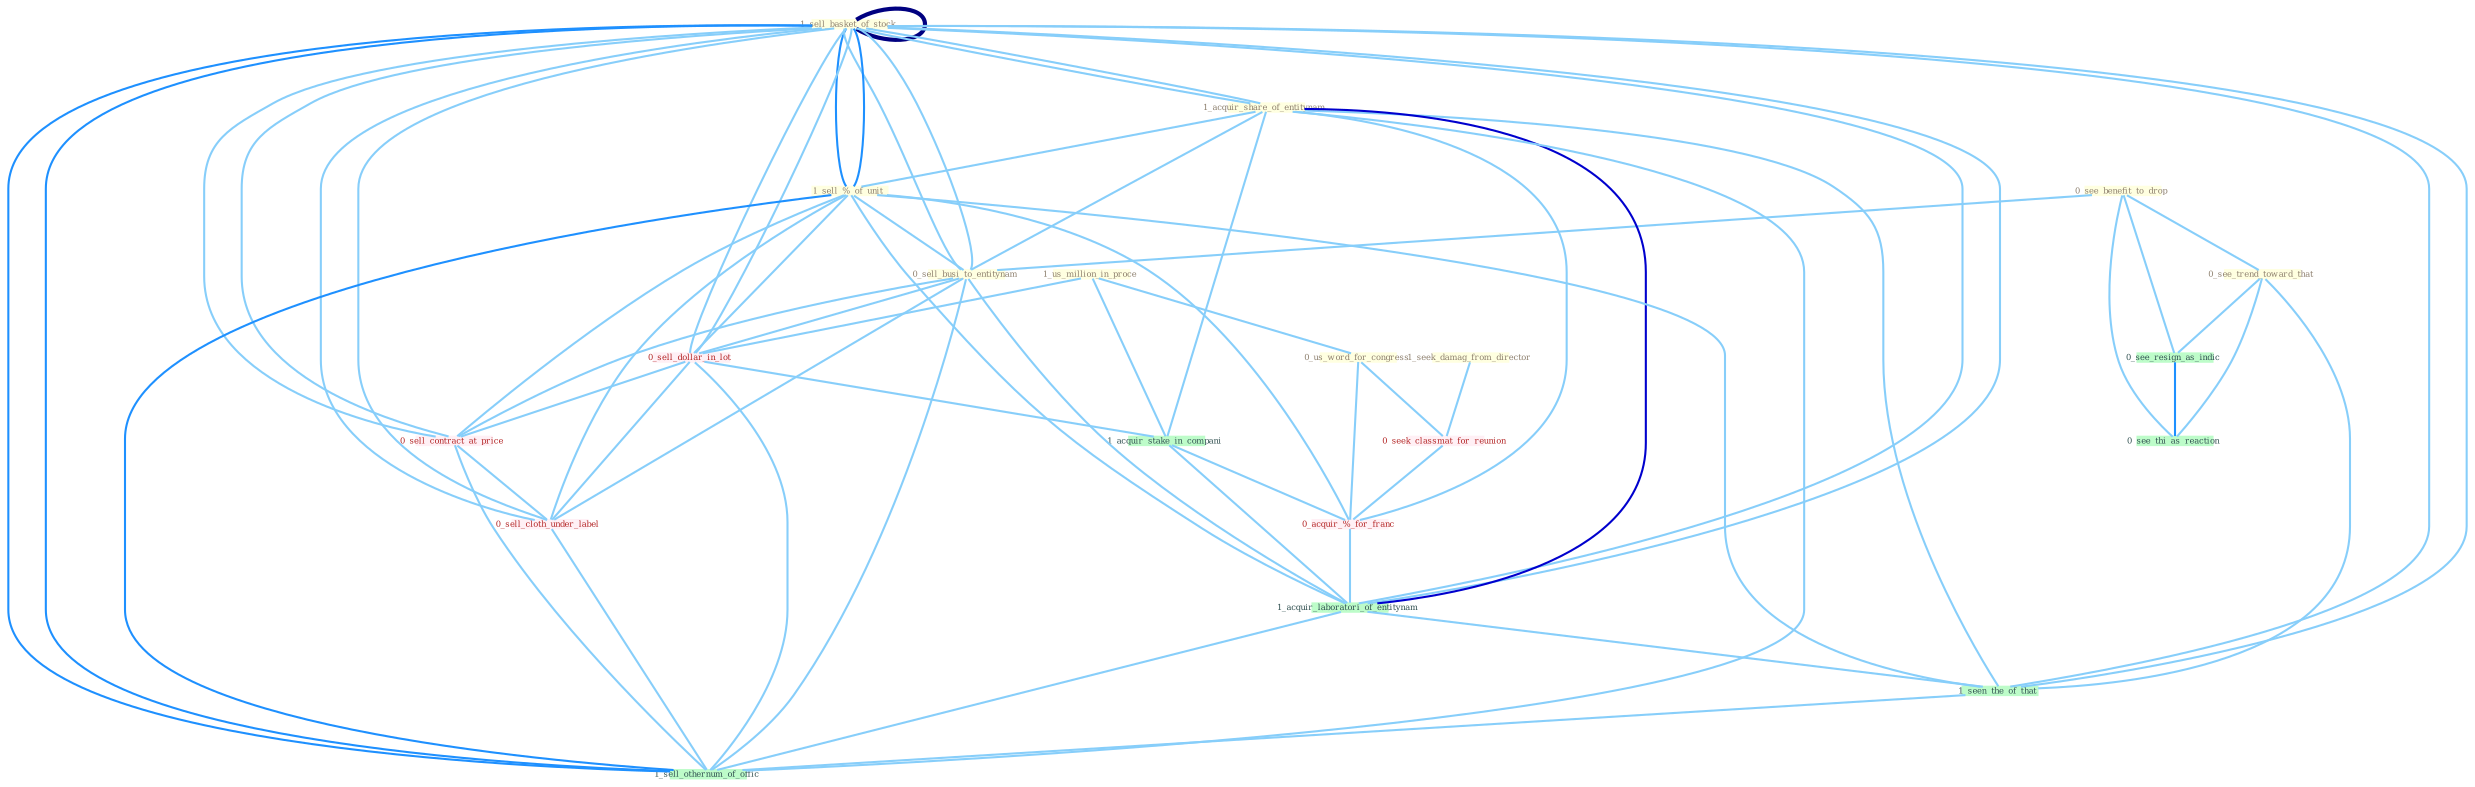 Graph G{ 
    node
    [shape=polygon,style=filled,width=.5,height=.06,color="#BDFCC9",fixedsize=true,fontsize=4,
    fontcolor="#2f4f4f"];
    {node
    [color="#ffffe0", fontcolor="#8b7d6b"] "1_seek_damag_from_director " "1_us_million_in_proce " "0_see_benefit_to_drop " "0_see_trend_toward_that " "1_sell_basket_of_stock " "1_acquir_share_of_entitynam " "1_sell_%_of_unit " "0_sell_busi_to_entitynam " "0_us_word_for_congress "}
{node [color="#fff0f5", fontcolor="#b22222"] "0_seek_classmat_for_reunion " "0_sell_dollar_in_lot " "0_acquir_%_for_franc " "0_sell_contract_at_price " "0_sell_cloth_under_label "}
edge [color="#B0E2FF"];

	"1_seek_damag_from_director " -- "0_seek_classmat_for_reunion " [w="1", color="#87cefa" ];
	"1_us_million_in_proce " -- "0_us_word_for_congress " [w="1", color="#87cefa" ];
	"1_us_million_in_proce " -- "0_sell_dollar_in_lot " [w="1", color="#87cefa" ];
	"1_us_million_in_proce " -- "1_acquir_stake_in_compani " [w="1", color="#87cefa" ];
	"0_see_benefit_to_drop " -- "0_see_trend_toward_that " [w="1", color="#87cefa" ];
	"0_see_benefit_to_drop " -- "0_sell_busi_to_entitynam " [w="1", color="#87cefa" ];
	"0_see_benefit_to_drop " -- "0_see_resign_as_indic " [w="1", color="#87cefa" ];
	"0_see_benefit_to_drop " -- "0_see_thi_as_reaction " [w="1", color="#87cefa" ];
	"0_see_trend_toward_that " -- "0_see_resign_as_indic " [w="1", color="#87cefa" ];
	"0_see_trend_toward_that " -- "1_seen_the_of_that " [w="1", color="#87cefa" ];
	"0_see_trend_toward_that " -- "0_see_thi_as_reaction " [w="1", color="#87cefa" ];
	"1_sell_basket_of_stock " -- "1_acquir_share_of_entitynam " [w="1", color="#87cefa" ];
	"1_sell_basket_of_stock " -- "1_sell_%_of_unit " [w="2", color="#1e90ff" , len=0.8];
	"1_sell_basket_of_stock " -- "0_sell_busi_to_entitynam " [w="1", color="#87cefa" ];
	"1_sell_basket_of_stock " -- "1_sell_basket_of_stock " [w="4", style=bold, color="#000080", len=0.4];
	"1_sell_basket_of_stock " -- "0_sell_dollar_in_lot " [w="1", color="#87cefa" ];
	"1_sell_basket_of_stock " -- "0_sell_contract_at_price " [w="1", color="#87cefa" ];
	"1_sell_basket_of_stock " -- "1_acquir_laboratori_of_entitynam " [w="1", color="#87cefa" ];
	"1_sell_basket_of_stock " -- "0_sell_cloth_under_label " [w="1", color="#87cefa" ];
	"1_sell_basket_of_stock " -- "1_seen_the_of_that " [w="1", color="#87cefa" ];
	"1_sell_basket_of_stock " -- "1_sell_othernum_of_offic " [w="2", color="#1e90ff" , len=0.8];
	"1_acquir_share_of_entitynam " -- "1_sell_%_of_unit " [w="1", color="#87cefa" ];
	"1_acquir_share_of_entitynam " -- "0_sell_busi_to_entitynam " [w="1", color="#87cefa" ];
	"1_acquir_share_of_entitynam " -- "1_sell_basket_of_stock " [w="1", color="#87cefa" ];
	"1_acquir_share_of_entitynam " -- "1_acquir_stake_in_compani " [w="1", color="#87cefa" ];
	"1_acquir_share_of_entitynam " -- "0_acquir_%_for_franc " [w="1", color="#87cefa" ];
	"1_acquir_share_of_entitynam " -- "1_acquir_laboratori_of_entitynam " [w="3", color="#0000cd" , len=0.6];
	"1_acquir_share_of_entitynam " -- "1_seen_the_of_that " [w="1", color="#87cefa" ];
	"1_acquir_share_of_entitynam " -- "1_sell_othernum_of_offic " [w="1", color="#87cefa" ];
	"1_sell_%_of_unit " -- "0_sell_busi_to_entitynam " [w="1", color="#87cefa" ];
	"1_sell_%_of_unit " -- "1_sell_basket_of_stock " [w="2", color="#1e90ff" , len=0.8];
	"1_sell_%_of_unit " -- "0_sell_dollar_in_lot " [w="1", color="#87cefa" ];
	"1_sell_%_of_unit " -- "0_acquir_%_for_franc " [w="1", color="#87cefa" ];
	"1_sell_%_of_unit " -- "0_sell_contract_at_price " [w="1", color="#87cefa" ];
	"1_sell_%_of_unit " -- "1_acquir_laboratori_of_entitynam " [w="1", color="#87cefa" ];
	"1_sell_%_of_unit " -- "0_sell_cloth_under_label " [w="1", color="#87cefa" ];
	"1_sell_%_of_unit " -- "1_seen_the_of_that " [w="1", color="#87cefa" ];
	"1_sell_%_of_unit " -- "1_sell_othernum_of_offic " [w="2", color="#1e90ff" , len=0.8];
	"0_sell_busi_to_entitynam " -- "1_sell_basket_of_stock " [w="1", color="#87cefa" ];
	"0_sell_busi_to_entitynam " -- "0_sell_dollar_in_lot " [w="1", color="#87cefa" ];
	"0_sell_busi_to_entitynam " -- "0_sell_contract_at_price " [w="1", color="#87cefa" ];
	"0_sell_busi_to_entitynam " -- "1_acquir_laboratori_of_entitynam " [w="1", color="#87cefa" ];
	"0_sell_busi_to_entitynam " -- "0_sell_cloth_under_label " [w="1", color="#87cefa" ];
	"0_sell_busi_to_entitynam " -- "1_sell_othernum_of_offic " [w="1", color="#87cefa" ];
	"0_us_word_for_congress " -- "0_seek_classmat_for_reunion " [w="1", color="#87cefa" ];
	"0_us_word_for_congress " -- "0_acquir_%_for_franc " [w="1", color="#87cefa" ];
	"0_seek_classmat_for_reunion " -- "0_acquir_%_for_franc " [w="1", color="#87cefa" ];
	"1_sell_basket_of_stock " -- "0_sell_dollar_in_lot " [w="1", color="#87cefa" ];
	"1_sell_basket_of_stock " -- "0_sell_contract_at_price " [w="1", color="#87cefa" ];
	"1_sell_basket_of_stock " -- "1_acquir_laboratori_of_entitynam " [w="1", color="#87cefa" ];
	"1_sell_basket_of_stock " -- "0_sell_cloth_under_label " [w="1", color="#87cefa" ];
	"1_sell_basket_of_stock " -- "1_seen_the_of_that " [w="1", color="#87cefa" ];
	"1_sell_basket_of_stock " -- "1_sell_othernum_of_offic " [w="2", color="#1e90ff" , len=0.8];
	"0_sell_dollar_in_lot " -- "1_acquir_stake_in_compani " [w="1", color="#87cefa" ];
	"0_sell_dollar_in_lot " -- "0_sell_contract_at_price " [w="1", color="#87cefa" ];
	"0_sell_dollar_in_lot " -- "0_sell_cloth_under_label " [w="1", color="#87cefa" ];
	"0_sell_dollar_in_lot " -- "1_sell_othernum_of_offic " [w="1", color="#87cefa" ];
	"0_see_resign_as_indic " -- "0_see_thi_as_reaction " [w="2", color="#1e90ff" , len=0.8];
	"1_acquir_stake_in_compani " -- "0_acquir_%_for_franc " [w="1", color="#87cefa" ];
	"1_acquir_stake_in_compani " -- "1_acquir_laboratori_of_entitynam " [w="1", color="#87cefa" ];
	"0_acquir_%_for_franc " -- "1_acquir_laboratori_of_entitynam " [w="1", color="#87cefa" ];
	"0_sell_contract_at_price " -- "0_sell_cloth_under_label " [w="1", color="#87cefa" ];
	"0_sell_contract_at_price " -- "1_sell_othernum_of_offic " [w="1", color="#87cefa" ];
	"1_acquir_laboratori_of_entitynam " -- "1_seen_the_of_that " [w="1", color="#87cefa" ];
	"1_acquir_laboratori_of_entitynam " -- "1_sell_othernum_of_offic " [w="1", color="#87cefa" ];
	"0_sell_cloth_under_label " -- "1_sell_othernum_of_offic " [w="1", color="#87cefa" ];
	"1_seen_the_of_that " -- "1_sell_othernum_of_offic " [w="1", color="#87cefa" ];
}